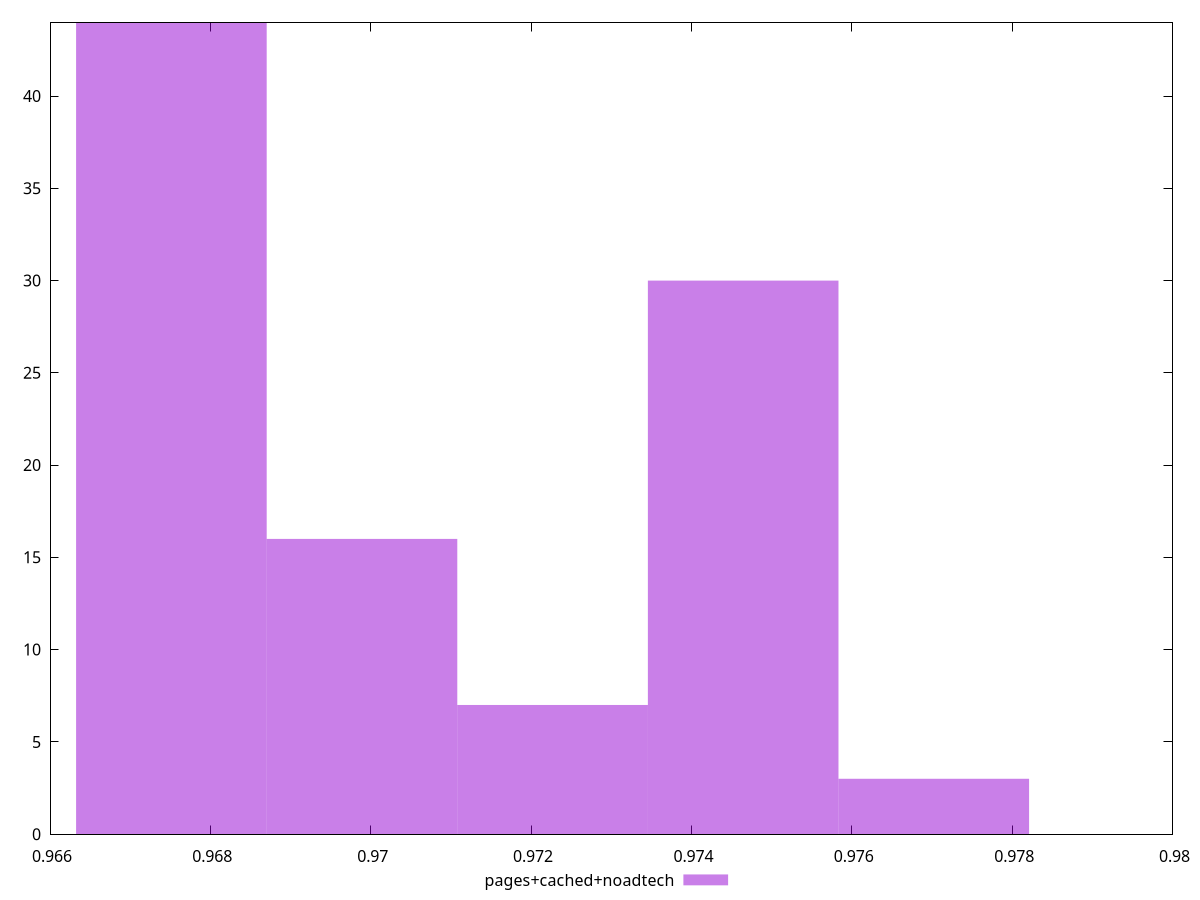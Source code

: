 $_pagesCachedNoadtech <<EOF
0.9698911260059389 16
0.9722683101383064 7
0.9746454942706738 30
0.9675139418735714 44
0.9770226784030414 3
EOF
set key outside below
set terminal pngcairo
set output "report_00004_2020-11-02T20-21-41.718Z/speed-index/pages+cached+noadtech//hist.png"
set yrange [0:44]
set boxwidth 0.0023771841323674972
set style fill transparent solid 0.5 noborder
plot $_pagesCachedNoadtech title "pages+cached+noadtech" with boxes ,